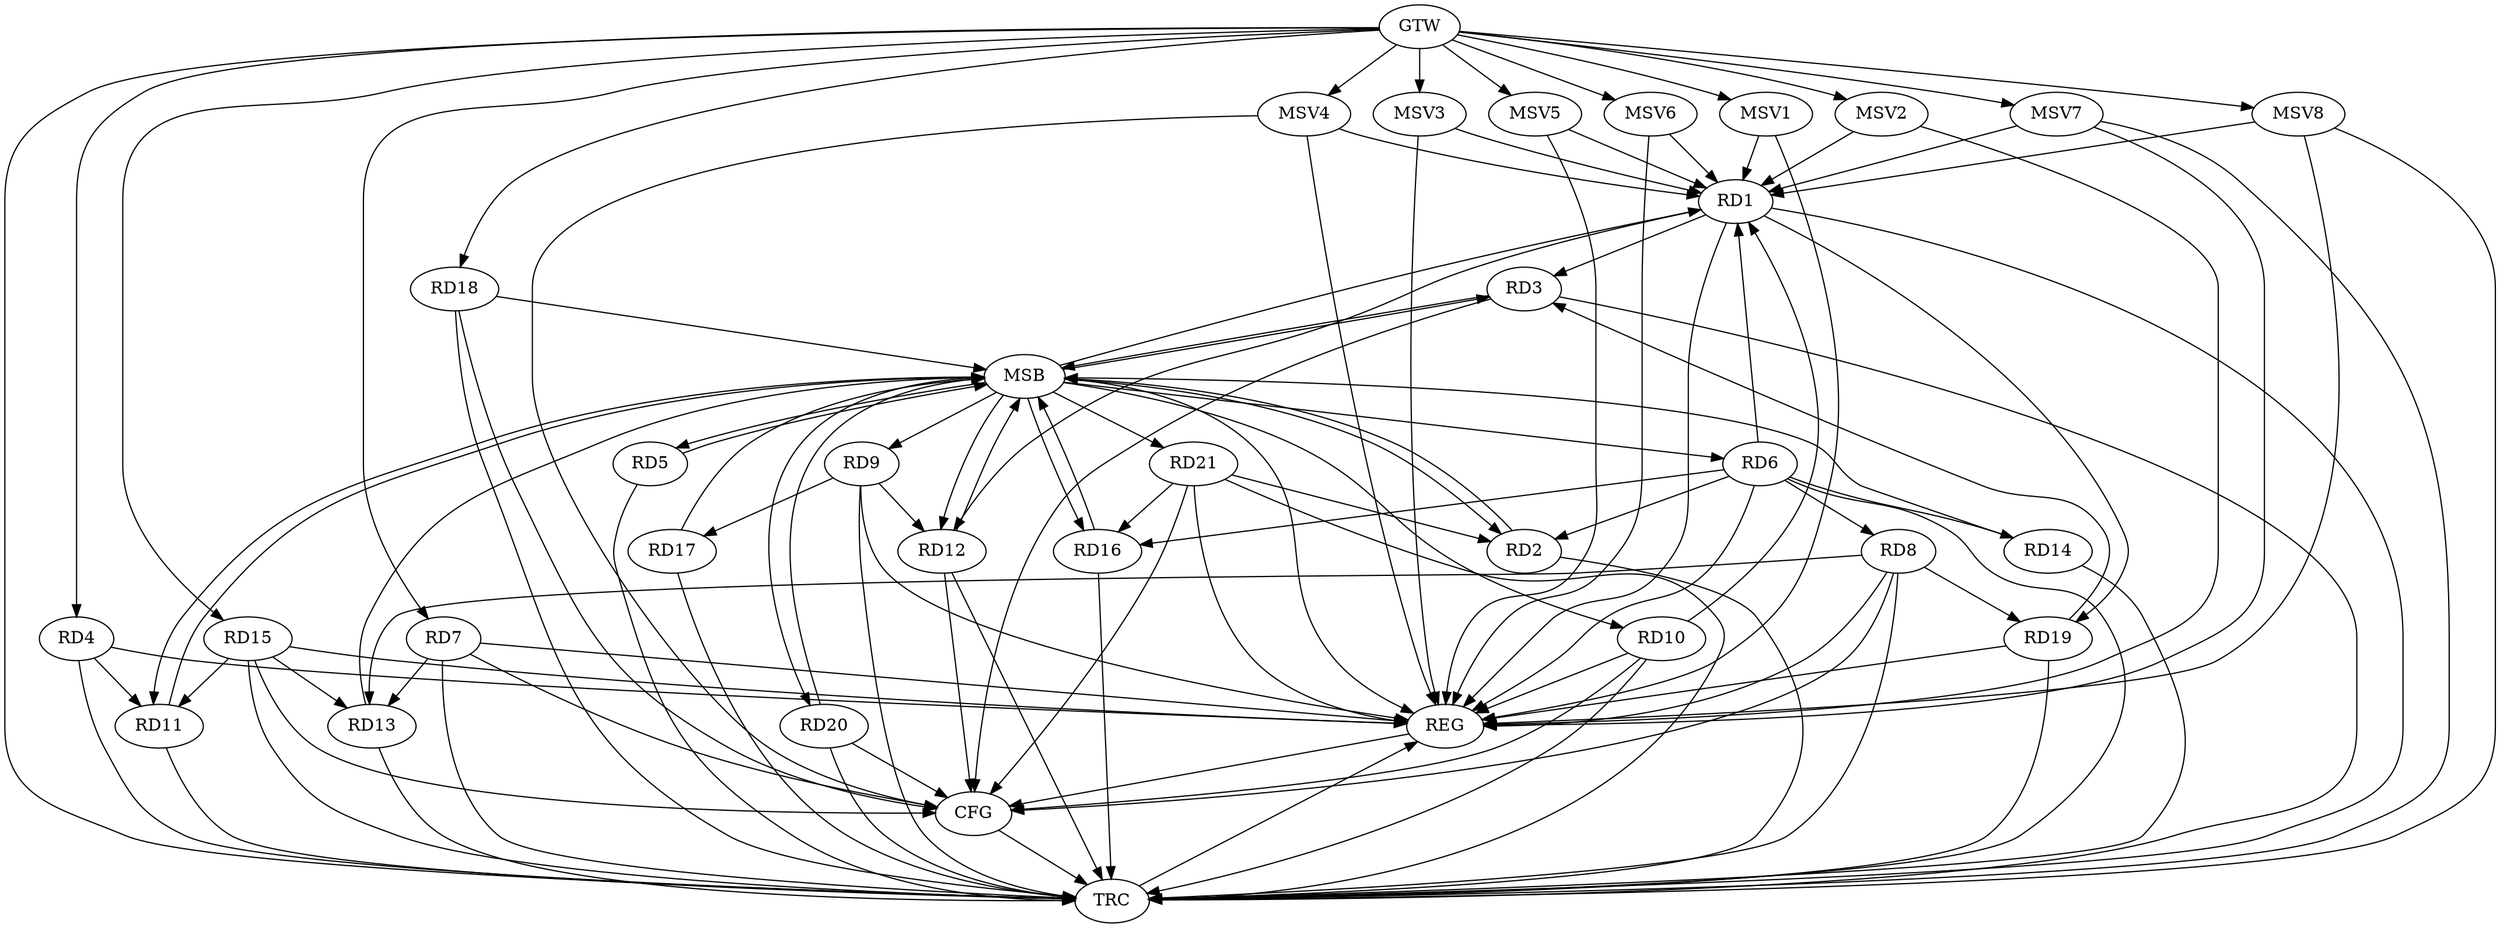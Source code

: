strict digraph G {
  RD1 [ label="RD1" ];
  RD2 [ label="RD2" ];
  RD3 [ label="RD3" ];
  RD4 [ label="RD4" ];
  RD5 [ label="RD5" ];
  RD6 [ label="RD6" ];
  RD7 [ label="RD7" ];
  RD8 [ label="RD8" ];
  RD9 [ label="RD9" ];
  RD10 [ label="RD10" ];
  RD11 [ label="RD11" ];
  RD12 [ label="RD12" ];
  RD13 [ label="RD13" ];
  RD14 [ label="RD14" ];
  RD15 [ label="RD15" ];
  RD16 [ label="RD16" ];
  RD17 [ label="RD17" ];
  RD18 [ label="RD18" ];
  RD19 [ label="RD19" ];
  RD20 [ label="RD20" ];
  RD21 [ label="RD21" ];
  GTW [ label="GTW" ];
  REG [ label="REG" ];
  MSB [ label="MSB" ];
  CFG [ label="CFG" ];
  TRC [ label="TRC" ];
  MSV1 [ label="MSV1" ];
  MSV2 [ label="MSV2" ];
  MSV3 [ label="MSV3" ];
  MSV4 [ label="MSV4" ];
  MSV5 [ label="MSV5" ];
  MSV6 [ label="MSV6" ];
  MSV7 [ label="MSV7" ];
  MSV8 [ label="MSV8" ];
  RD1 -> RD3;
  RD6 -> RD1;
  RD10 -> RD1;
  RD1 -> RD12;
  RD1 -> RD19;
  RD6 -> RD2;
  RD21 -> RD2;
  RD19 -> RD3;
  RD4 -> RD11;
  RD6 -> RD8;
  RD6 -> RD14;
  RD6 -> RD16;
  RD7 -> RD13;
  RD8 -> RD13;
  RD8 -> RD19;
  RD9 -> RD12;
  RD9 -> RD17;
  RD15 -> RD11;
  RD15 -> RD13;
  RD21 -> RD16;
  GTW -> RD4;
  GTW -> RD7;
  GTW -> RD15;
  GTW -> RD18;
  RD1 -> REG;
  RD4 -> REG;
  RD6 -> REG;
  RD7 -> REG;
  RD8 -> REG;
  RD9 -> REG;
  RD10 -> REG;
  RD15 -> REG;
  RD19 -> REG;
  RD21 -> REG;
  RD2 -> MSB;
  MSB -> RD1;
  MSB -> RD10;
  MSB -> RD12;
  MSB -> REG;
  RD3 -> MSB;
  MSB -> RD9;
  RD5 -> MSB;
  MSB -> RD11;
  MSB -> RD21;
  RD11 -> MSB;
  MSB -> RD2;
  MSB -> RD5;
  MSB -> RD16;
  MSB -> RD20;
  RD12 -> MSB;
  MSB -> RD3;
  RD13 -> MSB;
  MSB -> RD6;
  RD14 -> MSB;
  RD16 -> MSB;
  RD17 -> MSB;
  RD18 -> MSB;
  RD20 -> MSB;
  RD15 -> CFG;
  RD18 -> CFG;
  RD12 -> CFG;
  RD7 -> CFG;
  RD3 -> CFG;
  RD10 -> CFG;
  RD20 -> CFG;
  RD21 -> CFG;
  RD8 -> CFG;
  REG -> CFG;
  RD1 -> TRC;
  RD2 -> TRC;
  RD3 -> TRC;
  RD4 -> TRC;
  RD5 -> TRC;
  RD6 -> TRC;
  RD7 -> TRC;
  RD8 -> TRC;
  RD9 -> TRC;
  RD10 -> TRC;
  RD11 -> TRC;
  RD12 -> TRC;
  RD13 -> TRC;
  RD14 -> TRC;
  RD15 -> TRC;
  RD16 -> TRC;
  RD17 -> TRC;
  RD18 -> TRC;
  RD19 -> TRC;
  RD20 -> TRC;
  RD21 -> TRC;
  GTW -> TRC;
  CFG -> TRC;
  TRC -> REG;
  MSV1 -> RD1;
  GTW -> MSV1;
  MSV1 -> REG;
  MSV2 -> RD1;
  MSV3 -> RD1;
  GTW -> MSV2;
  MSV2 -> REG;
  GTW -> MSV3;
  MSV3 -> REG;
  MSV4 -> RD1;
  GTW -> MSV4;
  MSV4 -> REG;
  MSV4 -> CFG;
  MSV5 -> RD1;
  GTW -> MSV5;
  MSV5 -> REG;
  MSV6 -> RD1;
  GTW -> MSV6;
  MSV6 -> REG;
  MSV7 -> RD1;
  MSV8 -> RD1;
  GTW -> MSV7;
  MSV7 -> REG;
  MSV7 -> TRC;
  GTW -> MSV8;
  MSV8 -> REG;
  MSV8 -> TRC;
}
